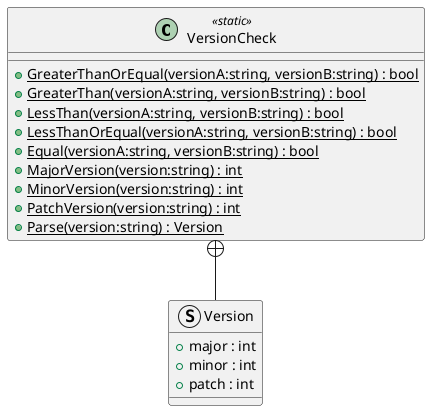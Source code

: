 @startuml
class VersionCheck <<static>> {
    + {static} GreaterThanOrEqual(versionA:string, versionB:string) : bool
    + {static} GreaterThan(versionA:string, versionB:string) : bool
    + {static} LessThan(versionA:string, versionB:string) : bool
    + {static} LessThanOrEqual(versionA:string, versionB:string) : bool
    + {static} Equal(versionA:string, versionB:string) : bool
    + {static} MajorVersion(version:string) : int
    + {static} MinorVersion(version:string) : int
    + {static} PatchVersion(version:string) : int
    + {static} Parse(version:string) : Version
}
struct Version {
    + major : int
    + minor : int
    + patch : int
}
VersionCheck +-- Version
@enduml
